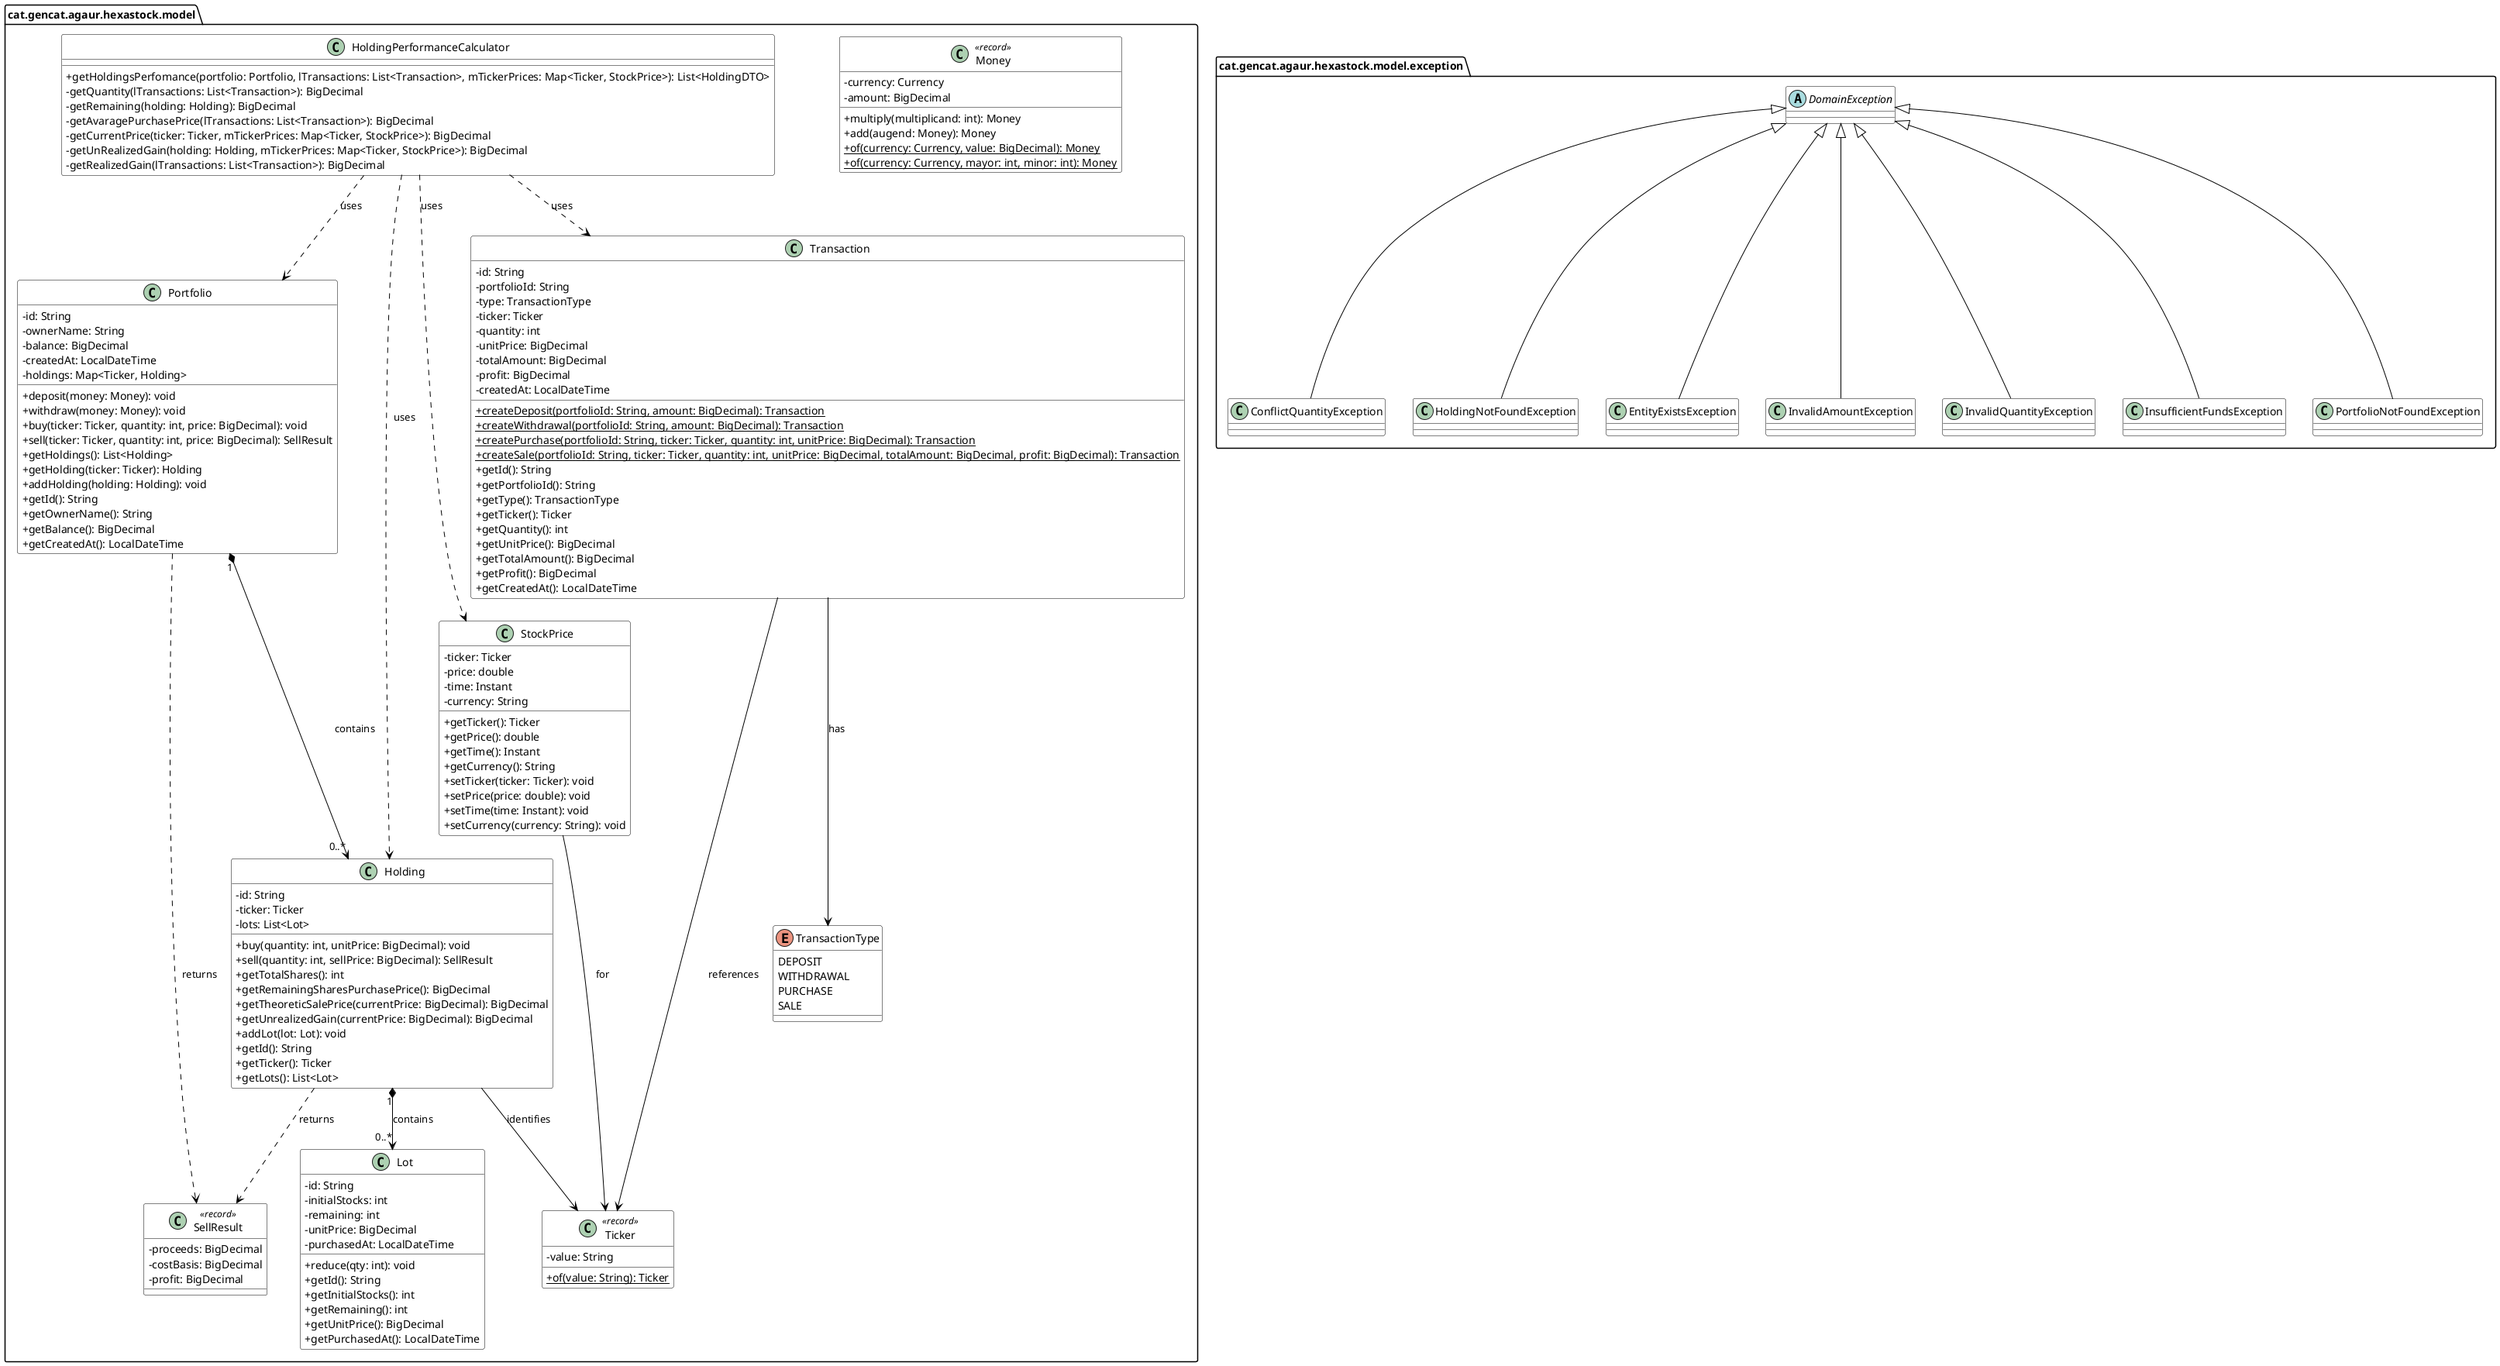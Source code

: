 @startuml "HexaStock Domain Model"

' Style definitions
skinparam classAttributeIconSize 0
skinparam class {
  BackgroundColor White
  BorderColor Black
  ArrowColor Black
}

' Packages
package "cat.gencat.agaur.hexastock.model" as model {
  ' Core Entities
  class Portfolio {
    -id: String
    -ownerName: String
    -balance: BigDecimal
    -createdAt: LocalDateTime
    -holdings: Map<Ticker, Holding>
    +deposit(money: Money): void
    +withdraw(money: Money): void
    +buy(ticker: Ticker, quantity: int, price: BigDecimal): void
    +sell(ticker: Ticker, quantity: int, price: BigDecimal): SellResult
    +getHoldings(): List<Holding>
    +getHolding(ticker: Ticker): Holding
    +addHolding(holding: Holding): void
    +getId(): String
    +getOwnerName(): String
    +getBalance(): BigDecimal
    +getCreatedAt(): LocalDateTime
  }

  class Holding {
    -id: String
    -ticker: Ticker
    -lots: List<Lot>
    +buy(quantity: int, unitPrice: BigDecimal): void
    +sell(quantity: int, sellPrice: BigDecimal): SellResult
    +getTotalShares(): int
    +getRemainingSharesPurchasePrice(): BigDecimal
    +getTheoreticSalePrice(currentPrice: BigDecimal): BigDecimal
    +getUnrealizedGain(currentPrice: BigDecimal): BigDecimal
    +addLot(lot: Lot): void
    +getId(): String
    +getTicker(): Ticker
    +getLots(): List<Lot>
  }

  class Lot {
    -id: String
    -initialStocks: int
    -remaining: int
    -unitPrice: BigDecimal
    -purchasedAt: LocalDateTime
    +reduce(qty: int): void
    +getId(): String
    +getInitialStocks(): int
    +getRemaining(): int
    +getUnitPrice(): BigDecimal
    +getPurchasedAt(): LocalDateTime
  }

  class Transaction {
    -id: String
    -portfolioId: String
    -type: TransactionType
    -ticker: Ticker
    -quantity: int
    -unitPrice: BigDecimal
    -totalAmount: BigDecimal
    -profit: BigDecimal
    -createdAt: LocalDateTime
    +{static} createDeposit(portfolioId: String, amount: BigDecimal): Transaction
    +{static} createWithdrawal(portfolioId: String, amount: BigDecimal): Transaction
    +{static} createPurchase(portfolioId: String, ticker: Ticker, quantity: int, unitPrice: BigDecimal): Transaction
    +{static} createSale(portfolioId: String, ticker: Ticker, quantity: int, unitPrice: BigDecimal, totalAmount: BigDecimal, profit: BigDecimal): Transaction
    +getId(): String
    +getPortfolioId(): String
    +getType(): TransactionType
    +getTicker(): Ticker
    +getQuantity(): int
    +getUnitPrice(): BigDecimal
    +getTotalAmount(): BigDecimal
    +getProfit(): BigDecimal
    +getCreatedAt(): LocalDateTime
  }

  ' Value Objects
  class Money <<record>> {
    -currency: Currency
    -amount: BigDecimal
    +multiply(multiplicand: int): Money
    +add(augend: Money): Money
    +{static} of(currency: Currency, value: BigDecimal): Money
    +{static} of(currency: Currency, mayor: int, minor: int): Money
  }

  class Ticker <<record>> {
    -value: String
    +{static} of(value: String): Ticker
  }

  class SellResult <<record>> {
    -proceeds: BigDecimal
    -costBasis: BigDecimal
    -profit: BigDecimal
  }

  class StockPrice {
    -ticker: Ticker
    -price: double
    -time: Instant
    -currency: String
    +getTicker(): Ticker
    +getPrice(): double
    +getTime(): Instant
    +getCurrency(): String
    +setTicker(ticker: Ticker): void
    +setPrice(price: double): void
    +setTime(time: Instant): void
    +setCurrency(currency: String): void
  }

  enum TransactionType {
    DEPOSIT
    WITHDRAWAL
    PURCHASE
    SALE
  }

  ' Domain Services
  class HoldingPerformanceCalculator {
    +getHoldingsPerfomance(portfolio: Portfolio, lTransactions: List<Transaction>, mTickerPrices: Map<Ticker, StockPrice>): List<HoldingDTO>
    -getQuantity(lTransactions: List<Transaction>): BigDecimal
    -getRemaining(holding: Holding): BigDecimal
    -getAvaragePurchasePrice(lTransactions: List<Transaction>): BigDecimal
    -getCurrentPrice(ticker: Ticker, mTickerPrices: Map<Ticker, StockPrice>): BigDecimal
    -getUnRealizedGain(holding: Holding, mTickerPrices: Map<Ticker, StockPrice>): BigDecimal
    -getRealizedGain(lTransactions: List<Transaction>): BigDecimal
  }
}

' Exceptions package
package "cat.gencat.agaur.hexastock.model.exception" as exceptions {
  abstract class DomainException {
  }
  
  class InvalidAmountException extends DomainException {
  }
  
  class InvalidQuantityException extends DomainException {
  }
  
  class InsufficientFundsException extends DomainException {
  }
  
  class PortfolioNotFoundException extends DomainException {
  }
  
  class ConflictQuantityException extends DomainException {
  }
  
  class HoldingNotFoundException extends DomainException {
  }
  
  class EntityExistsException extends DomainException {
  }
}

' Relationships
Portfolio "1" *--> "0..*" Holding : contains
Holding "1" *--> "0..*" Lot : contains
Portfolio ..> SellResult : returns
Holding ..> SellResult : returns
Transaction --> TransactionType : has
Transaction --> Ticker : references
Holding --> Ticker : identifies
StockPrice --> Ticker : for
HoldingPerformanceCalculator ..> Portfolio : uses
HoldingPerformanceCalculator ..> Transaction : uses
HoldingPerformanceCalculator ..> StockPrice : uses
HoldingPerformanceCalculator ..> Holding : uses

@enduml
